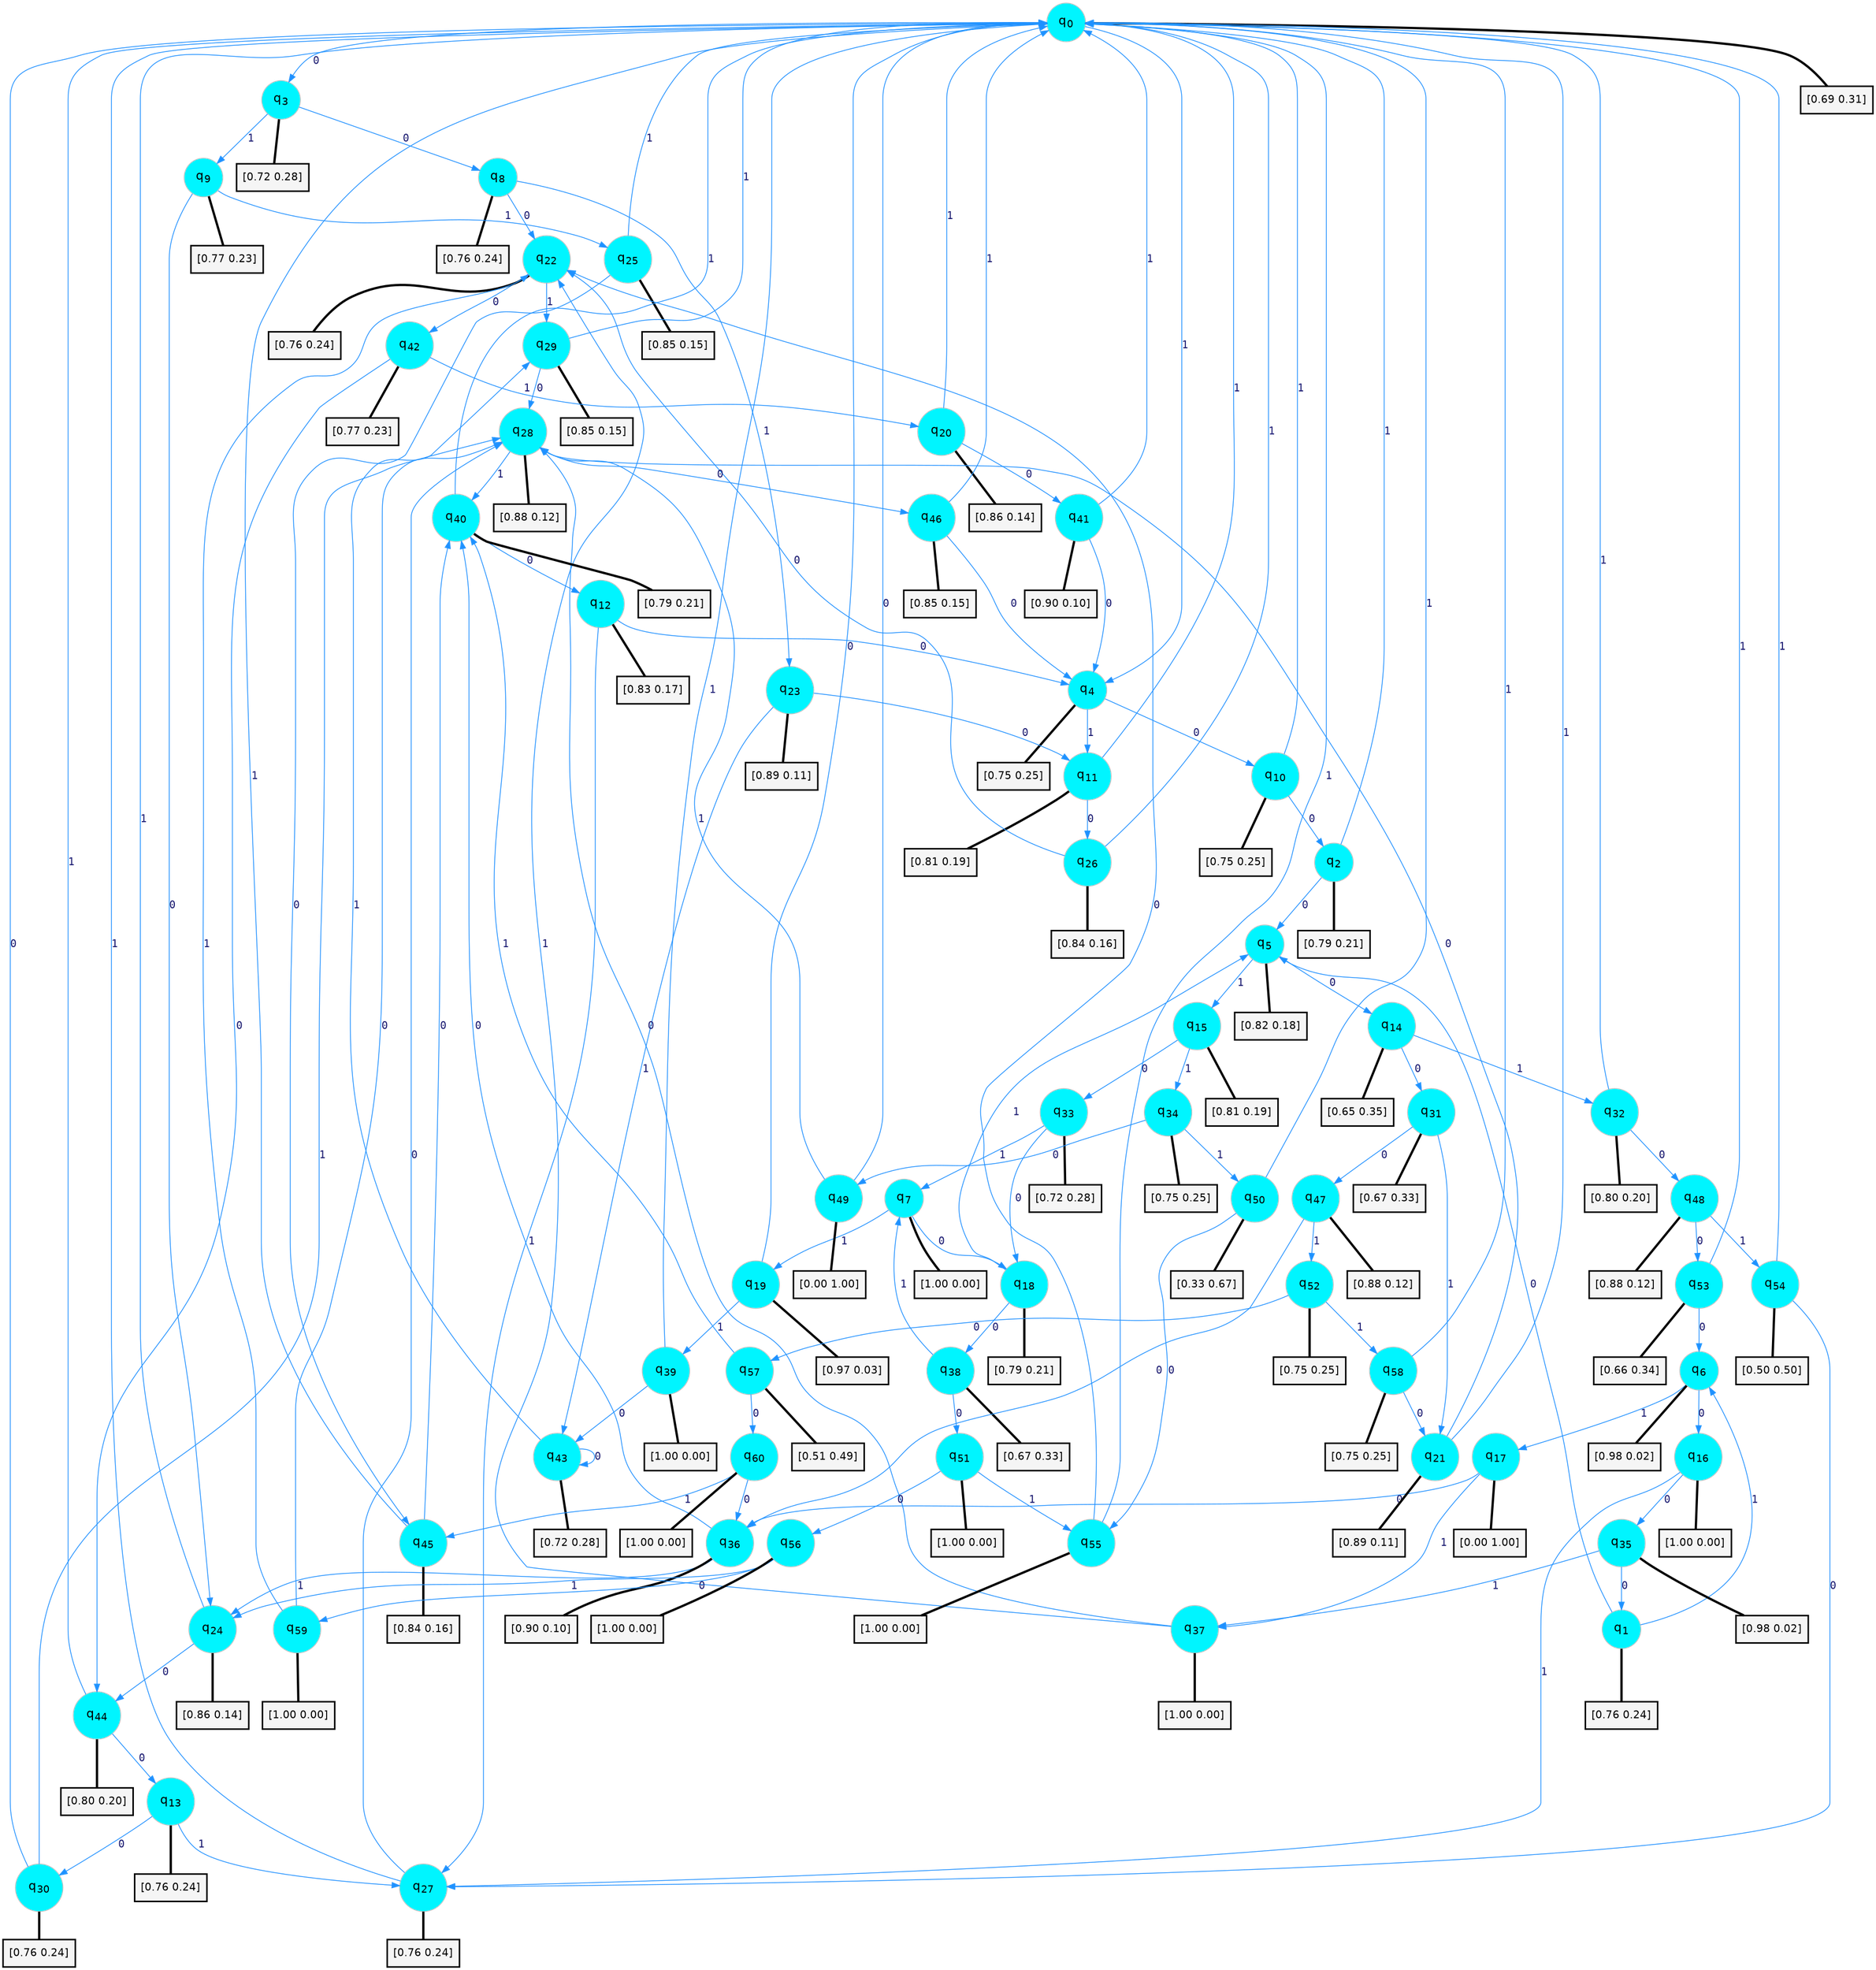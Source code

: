 digraph G {
graph [
bgcolor=transparent, dpi=300, rankdir=TD, size="40,25"];
node [
color=gray, fillcolor=turquoise1, fontcolor=black, fontname=Helvetica, fontsize=16, fontweight=bold, shape=circle, style=filled];
edge [
arrowsize=1, color=dodgerblue1, fontcolor=midnightblue, fontname=courier, fontweight=bold, penwidth=1, style=solid, weight=20];
0[label=<q<SUB>0</SUB>>];
1[label=<q<SUB>1</SUB>>];
2[label=<q<SUB>2</SUB>>];
3[label=<q<SUB>3</SUB>>];
4[label=<q<SUB>4</SUB>>];
5[label=<q<SUB>5</SUB>>];
6[label=<q<SUB>6</SUB>>];
7[label=<q<SUB>7</SUB>>];
8[label=<q<SUB>8</SUB>>];
9[label=<q<SUB>9</SUB>>];
10[label=<q<SUB>10</SUB>>];
11[label=<q<SUB>11</SUB>>];
12[label=<q<SUB>12</SUB>>];
13[label=<q<SUB>13</SUB>>];
14[label=<q<SUB>14</SUB>>];
15[label=<q<SUB>15</SUB>>];
16[label=<q<SUB>16</SUB>>];
17[label=<q<SUB>17</SUB>>];
18[label=<q<SUB>18</SUB>>];
19[label=<q<SUB>19</SUB>>];
20[label=<q<SUB>20</SUB>>];
21[label=<q<SUB>21</SUB>>];
22[label=<q<SUB>22</SUB>>];
23[label=<q<SUB>23</SUB>>];
24[label=<q<SUB>24</SUB>>];
25[label=<q<SUB>25</SUB>>];
26[label=<q<SUB>26</SUB>>];
27[label=<q<SUB>27</SUB>>];
28[label=<q<SUB>28</SUB>>];
29[label=<q<SUB>29</SUB>>];
30[label=<q<SUB>30</SUB>>];
31[label=<q<SUB>31</SUB>>];
32[label=<q<SUB>32</SUB>>];
33[label=<q<SUB>33</SUB>>];
34[label=<q<SUB>34</SUB>>];
35[label=<q<SUB>35</SUB>>];
36[label=<q<SUB>36</SUB>>];
37[label=<q<SUB>37</SUB>>];
38[label=<q<SUB>38</SUB>>];
39[label=<q<SUB>39</SUB>>];
40[label=<q<SUB>40</SUB>>];
41[label=<q<SUB>41</SUB>>];
42[label=<q<SUB>42</SUB>>];
43[label=<q<SUB>43</SUB>>];
44[label=<q<SUB>44</SUB>>];
45[label=<q<SUB>45</SUB>>];
46[label=<q<SUB>46</SUB>>];
47[label=<q<SUB>47</SUB>>];
48[label=<q<SUB>48</SUB>>];
49[label=<q<SUB>49</SUB>>];
50[label=<q<SUB>50</SUB>>];
51[label=<q<SUB>51</SUB>>];
52[label=<q<SUB>52</SUB>>];
53[label=<q<SUB>53</SUB>>];
54[label=<q<SUB>54</SUB>>];
55[label=<q<SUB>55</SUB>>];
56[label=<q<SUB>56</SUB>>];
57[label=<q<SUB>57</SUB>>];
58[label=<q<SUB>58</SUB>>];
59[label=<q<SUB>59</SUB>>];
60[label=<q<SUB>60</SUB>>];
61[label="[0.69 0.31]", shape=box,fontcolor=black, fontname=Helvetica, fontsize=14, penwidth=2, fillcolor=whitesmoke,color=black];
62[label="[0.76 0.24]", shape=box,fontcolor=black, fontname=Helvetica, fontsize=14, penwidth=2, fillcolor=whitesmoke,color=black];
63[label="[0.79 0.21]", shape=box,fontcolor=black, fontname=Helvetica, fontsize=14, penwidth=2, fillcolor=whitesmoke,color=black];
64[label="[0.72 0.28]", shape=box,fontcolor=black, fontname=Helvetica, fontsize=14, penwidth=2, fillcolor=whitesmoke,color=black];
65[label="[0.75 0.25]", shape=box,fontcolor=black, fontname=Helvetica, fontsize=14, penwidth=2, fillcolor=whitesmoke,color=black];
66[label="[0.82 0.18]", shape=box,fontcolor=black, fontname=Helvetica, fontsize=14, penwidth=2, fillcolor=whitesmoke,color=black];
67[label="[0.98 0.02]", shape=box,fontcolor=black, fontname=Helvetica, fontsize=14, penwidth=2, fillcolor=whitesmoke,color=black];
68[label="[1.00 0.00]", shape=box,fontcolor=black, fontname=Helvetica, fontsize=14, penwidth=2, fillcolor=whitesmoke,color=black];
69[label="[0.76 0.24]", shape=box,fontcolor=black, fontname=Helvetica, fontsize=14, penwidth=2, fillcolor=whitesmoke,color=black];
70[label="[0.77 0.23]", shape=box,fontcolor=black, fontname=Helvetica, fontsize=14, penwidth=2, fillcolor=whitesmoke,color=black];
71[label="[0.75 0.25]", shape=box,fontcolor=black, fontname=Helvetica, fontsize=14, penwidth=2, fillcolor=whitesmoke,color=black];
72[label="[0.81 0.19]", shape=box,fontcolor=black, fontname=Helvetica, fontsize=14, penwidth=2, fillcolor=whitesmoke,color=black];
73[label="[0.83 0.17]", shape=box,fontcolor=black, fontname=Helvetica, fontsize=14, penwidth=2, fillcolor=whitesmoke,color=black];
74[label="[0.76 0.24]", shape=box,fontcolor=black, fontname=Helvetica, fontsize=14, penwidth=2, fillcolor=whitesmoke,color=black];
75[label="[0.65 0.35]", shape=box,fontcolor=black, fontname=Helvetica, fontsize=14, penwidth=2, fillcolor=whitesmoke,color=black];
76[label="[0.81 0.19]", shape=box,fontcolor=black, fontname=Helvetica, fontsize=14, penwidth=2, fillcolor=whitesmoke,color=black];
77[label="[1.00 0.00]", shape=box,fontcolor=black, fontname=Helvetica, fontsize=14, penwidth=2, fillcolor=whitesmoke,color=black];
78[label="[0.00 1.00]", shape=box,fontcolor=black, fontname=Helvetica, fontsize=14, penwidth=2, fillcolor=whitesmoke,color=black];
79[label="[0.79 0.21]", shape=box,fontcolor=black, fontname=Helvetica, fontsize=14, penwidth=2, fillcolor=whitesmoke,color=black];
80[label="[0.97 0.03]", shape=box,fontcolor=black, fontname=Helvetica, fontsize=14, penwidth=2, fillcolor=whitesmoke,color=black];
81[label="[0.86 0.14]", shape=box,fontcolor=black, fontname=Helvetica, fontsize=14, penwidth=2, fillcolor=whitesmoke,color=black];
82[label="[0.89 0.11]", shape=box,fontcolor=black, fontname=Helvetica, fontsize=14, penwidth=2, fillcolor=whitesmoke,color=black];
83[label="[0.76 0.24]", shape=box,fontcolor=black, fontname=Helvetica, fontsize=14, penwidth=2, fillcolor=whitesmoke,color=black];
84[label="[0.89 0.11]", shape=box,fontcolor=black, fontname=Helvetica, fontsize=14, penwidth=2, fillcolor=whitesmoke,color=black];
85[label="[0.86 0.14]", shape=box,fontcolor=black, fontname=Helvetica, fontsize=14, penwidth=2, fillcolor=whitesmoke,color=black];
86[label="[0.85 0.15]", shape=box,fontcolor=black, fontname=Helvetica, fontsize=14, penwidth=2, fillcolor=whitesmoke,color=black];
87[label="[0.84 0.16]", shape=box,fontcolor=black, fontname=Helvetica, fontsize=14, penwidth=2, fillcolor=whitesmoke,color=black];
88[label="[0.76 0.24]", shape=box,fontcolor=black, fontname=Helvetica, fontsize=14, penwidth=2, fillcolor=whitesmoke,color=black];
89[label="[0.88 0.12]", shape=box,fontcolor=black, fontname=Helvetica, fontsize=14, penwidth=2, fillcolor=whitesmoke,color=black];
90[label="[0.85 0.15]", shape=box,fontcolor=black, fontname=Helvetica, fontsize=14, penwidth=2, fillcolor=whitesmoke,color=black];
91[label="[0.76 0.24]", shape=box,fontcolor=black, fontname=Helvetica, fontsize=14, penwidth=2, fillcolor=whitesmoke,color=black];
92[label="[0.67 0.33]", shape=box,fontcolor=black, fontname=Helvetica, fontsize=14, penwidth=2, fillcolor=whitesmoke,color=black];
93[label="[0.80 0.20]", shape=box,fontcolor=black, fontname=Helvetica, fontsize=14, penwidth=2, fillcolor=whitesmoke,color=black];
94[label="[0.72 0.28]", shape=box,fontcolor=black, fontname=Helvetica, fontsize=14, penwidth=2, fillcolor=whitesmoke,color=black];
95[label="[0.75 0.25]", shape=box,fontcolor=black, fontname=Helvetica, fontsize=14, penwidth=2, fillcolor=whitesmoke,color=black];
96[label="[0.98 0.02]", shape=box,fontcolor=black, fontname=Helvetica, fontsize=14, penwidth=2, fillcolor=whitesmoke,color=black];
97[label="[0.90 0.10]", shape=box,fontcolor=black, fontname=Helvetica, fontsize=14, penwidth=2, fillcolor=whitesmoke,color=black];
98[label="[1.00 0.00]", shape=box,fontcolor=black, fontname=Helvetica, fontsize=14, penwidth=2, fillcolor=whitesmoke,color=black];
99[label="[0.67 0.33]", shape=box,fontcolor=black, fontname=Helvetica, fontsize=14, penwidth=2, fillcolor=whitesmoke,color=black];
100[label="[1.00 0.00]", shape=box,fontcolor=black, fontname=Helvetica, fontsize=14, penwidth=2, fillcolor=whitesmoke,color=black];
101[label="[0.79 0.21]", shape=box,fontcolor=black, fontname=Helvetica, fontsize=14, penwidth=2, fillcolor=whitesmoke,color=black];
102[label="[0.90 0.10]", shape=box,fontcolor=black, fontname=Helvetica, fontsize=14, penwidth=2, fillcolor=whitesmoke,color=black];
103[label="[0.77 0.23]", shape=box,fontcolor=black, fontname=Helvetica, fontsize=14, penwidth=2, fillcolor=whitesmoke,color=black];
104[label="[0.72 0.28]", shape=box,fontcolor=black, fontname=Helvetica, fontsize=14, penwidth=2, fillcolor=whitesmoke,color=black];
105[label="[0.80 0.20]", shape=box,fontcolor=black, fontname=Helvetica, fontsize=14, penwidth=2, fillcolor=whitesmoke,color=black];
106[label="[0.84 0.16]", shape=box,fontcolor=black, fontname=Helvetica, fontsize=14, penwidth=2, fillcolor=whitesmoke,color=black];
107[label="[0.85 0.15]", shape=box,fontcolor=black, fontname=Helvetica, fontsize=14, penwidth=2, fillcolor=whitesmoke,color=black];
108[label="[0.88 0.12]", shape=box,fontcolor=black, fontname=Helvetica, fontsize=14, penwidth=2, fillcolor=whitesmoke,color=black];
109[label="[0.88 0.12]", shape=box,fontcolor=black, fontname=Helvetica, fontsize=14, penwidth=2, fillcolor=whitesmoke,color=black];
110[label="[0.00 1.00]", shape=box,fontcolor=black, fontname=Helvetica, fontsize=14, penwidth=2, fillcolor=whitesmoke,color=black];
111[label="[0.33 0.67]", shape=box,fontcolor=black, fontname=Helvetica, fontsize=14, penwidth=2, fillcolor=whitesmoke,color=black];
112[label="[1.00 0.00]", shape=box,fontcolor=black, fontname=Helvetica, fontsize=14, penwidth=2, fillcolor=whitesmoke,color=black];
113[label="[0.75 0.25]", shape=box,fontcolor=black, fontname=Helvetica, fontsize=14, penwidth=2, fillcolor=whitesmoke,color=black];
114[label="[0.66 0.34]", shape=box,fontcolor=black, fontname=Helvetica, fontsize=14, penwidth=2, fillcolor=whitesmoke,color=black];
115[label="[0.50 0.50]", shape=box,fontcolor=black, fontname=Helvetica, fontsize=14, penwidth=2, fillcolor=whitesmoke,color=black];
116[label="[1.00 0.00]", shape=box,fontcolor=black, fontname=Helvetica, fontsize=14, penwidth=2, fillcolor=whitesmoke,color=black];
117[label="[1.00 0.00]", shape=box,fontcolor=black, fontname=Helvetica, fontsize=14, penwidth=2, fillcolor=whitesmoke,color=black];
118[label="[0.51 0.49]", shape=box,fontcolor=black, fontname=Helvetica, fontsize=14, penwidth=2, fillcolor=whitesmoke,color=black];
119[label="[0.75 0.25]", shape=box,fontcolor=black, fontname=Helvetica, fontsize=14, penwidth=2, fillcolor=whitesmoke,color=black];
120[label="[1.00 0.00]", shape=box,fontcolor=black, fontname=Helvetica, fontsize=14, penwidth=2, fillcolor=whitesmoke,color=black];
121[label="[1.00 0.00]", shape=box,fontcolor=black, fontname=Helvetica, fontsize=14, penwidth=2, fillcolor=whitesmoke,color=black];
0->3 [label=0];
0->4 [label=1];
0->61 [arrowhead=none, penwidth=3,color=black];
1->5 [label=0];
1->6 [label=1];
1->62 [arrowhead=none, penwidth=3,color=black];
2->5 [label=0];
2->0 [label=1];
2->63 [arrowhead=none, penwidth=3,color=black];
3->8 [label=0];
3->9 [label=1];
3->64 [arrowhead=none, penwidth=3,color=black];
4->10 [label=0];
4->11 [label=1];
4->65 [arrowhead=none, penwidth=3,color=black];
5->14 [label=0];
5->15 [label=1];
5->66 [arrowhead=none, penwidth=3,color=black];
6->16 [label=0];
6->17 [label=1];
6->67 [arrowhead=none, penwidth=3,color=black];
7->18 [label=0];
7->19 [label=1];
7->68 [arrowhead=none, penwidth=3,color=black];
8->22 [label=0];
8->23 [label=1];
8->69 [arrowhead=none, penwidth=3,color=black];
9->24 [label=0];
9->25 [label=1];
9->70 [arrowhead=none, penwidth=3,color=black];
10->2 [label=0];
10->0 [label=1];
10->71 [arrowhead=none, penwidth=3,color=black];
11->26 [label=0];
11->0 [label=1];
11->72 [arrowhead=none, penwidth=3,color=black];
12->4 [label=0];
12->27 [label=1];
12->73 [arrowhead=none, penwidth=3,color=black];
13->30 [label=0];
13->27 [label=1];
13->74 [arrowhead=none, penwidth=3,color=black];
14->31 [label=0];
14->32 [label=1];
14->75 [arrowhead=none, penwidth=3,color=black];
15->33 [label=0];
15->34 [label=1];
15->76 [arrowhead=none, penwidth=3,color=black];
16->35 [label=0];
16->27 [label=1];
16->77 [arrowhead=none, penwidth=3,color=black];
17->36 [label=0];
17->37 [label=1];
17->78 [arrowhead=none, penwidth=3,color=black];
18->38 [label=0];
18->5 [label=1];
18->79 [arrowhead=none, penwidth=3,color=black];
19->0 [label=0];
19->39 [label=1];
19->80 [arrowhead=none, penwidth=3,color=black];
20->41 [label=0];
20->0 [label=1];
20->81 [arrowhead=none, penwidth=3,color=black];
21->28 [label=0];
21->0 [label=1];
21->82 [arrowhead=none, penwidth=3,color=black];
22->42 [label=0];
22->29 [label=1];
22->83 [arrowhead=none, penwidth=3,color=black];
23->11 [label=0];
23->43 [label=1];
23->84 [arrowhead=none, penwidth=3,color=black];
24->44 [label=0];
24->0 [label=1];
24->85 [arrowhead=none, penwidth=3,color=black];
25->45 [label=0];
25->0 [label=1];
25->86 [arrowhead=none, penwidth=3,color=black];
26->22 [label=0];
26->0 [label=1];
26->87 [arrowhead=none, penwidth=3,color=black];
27->28 [label=0];
27->0 [label=1];
27->88 [arrowhead=none, penwidth=3,color=black];
28->46 [label=0];
28->40 [label=1];
28->89 [arrowhead=none, penwidth=3,color=black];
29->28 [label=0];
29->0 [label=1];
29->90 [arrowhead=none, penwidth=3,color=black];
30->0 [label=0];
30->28 [label=1];
30->91 [arrowhead=none, penwidth=3,color=black];
31->47 [label=0];
31->21 [label=1];
31->92 [arrowhead=none, penwidth=3,color=black];
32->48 [label=0];
32->0 [label=1];
32->93 [arrowhead=none, penwidth=3,color=black];
33->18 [label=0];
33->7 [label=1];
33->94 [arrowhead=none, penwidth=3,color=black];
34->49 [label=0];
34->50 [label=1];
34->95 [arrowhead=none, penwidth=3,color=black];
35->1 [label=0];
35->37 [label=1];
35->96 [arrowhead=none, penwidth=3,color=black];
36->40 [label=0];
36->24 [label=1];
36->97 [arrowhead=none, penwidth=3,color=black];
37->28 [label=0];
37->22 [label=1];
37->98 [arrowhead=none, penwidth=3,color=black];
38->51 [label=0];
38->7 [label=1];
38->99 [arrowhead=none, penwidth=3,color=black];
39->43 [label=0];
39->0 [label=1];
39->100 [arrowhead=none, penwidth=3,color=black];
40->12 [label=0];
40->0 [label=1];
40->101 [arrowhead=none, penwidth=3,color=black];
41->4 [label=0];
41->0 [label=1];
41->102 [arrowhead=none, penwidth=3,color=black];
42->44 [label=0];
42->20 [label=1];
42->103 [arrowhead=none, penwidth=3,color=black];
43->43 [label=0];
43->29 [label=1];
43->104 [arrowhead=none, penwidth=3,color=black];
44->13 [label=0];
44->0 [label=1];
44->105 [arrowhead=none, penwidth=3,color=black];
45->40 [label=0];
45->0 [label=1];
45->106 [arrowhead=none, penwidth=3,color=black];
46->4 [label=0];
46->0 [label=1];
46->107 [arrowhead=none, penwidth=3,color=black];
47->36 [label=0];
47->52 [label=1];
47->108 [arrowhead=none, penwidth=3,color=black];
48->53 [label=0];
48->54 [label=1];
48->109 [arrowhead=none, penwidth=3,color=black];
49->0 [label=0];
49->28 [label=1];
49->110 [arrowhead=none, penwidth=3,color=black];
50->55 [label=0];
50->0 [label=1];
50->111 [arrowhead=none, penwidth=3,color=black];
51->56 [label=0];
51->55 [label=1];
51->112 [arrowhead=none, penwidth=3,color=black];
52->57 [label=0];
52->58 [label=1];
52->113 [arrowhead=none, penwidth=3,color=black];
53->6 [label=0];
53->0 [label=1];
53->114 [arrowhead=none, penwidth=3,color=black];
54->27 [label=0];
54->0 [label=1];
54->115 [arrowhead=none, penwidth=3,color=black];
55->22 [label=0];
55->0 [label=1];
55->116 [arrowhead=none, penwidth=3,color=black];
56->59 [label=0];
56->24 [label=1];
56->117 [arrowhead=none, penwidth=3,color=black];
57->60 [label=0];
57->40 [label=1];
57->118 [arrowhead=none, penwidth=3,color=black];
58->21 [label=0];
58->0 [label=1];
58->119 [arrowhead=none, penwidth=3,color=black];
59->28 [label=0];
59->22 [label=1];
59->120 [arrowhead=none, penwidth=3,color=black];
60->36 [label=0];
60->45 [label=1];
60->121 [arrowhead=none, penwidth=3,color=black];
}
